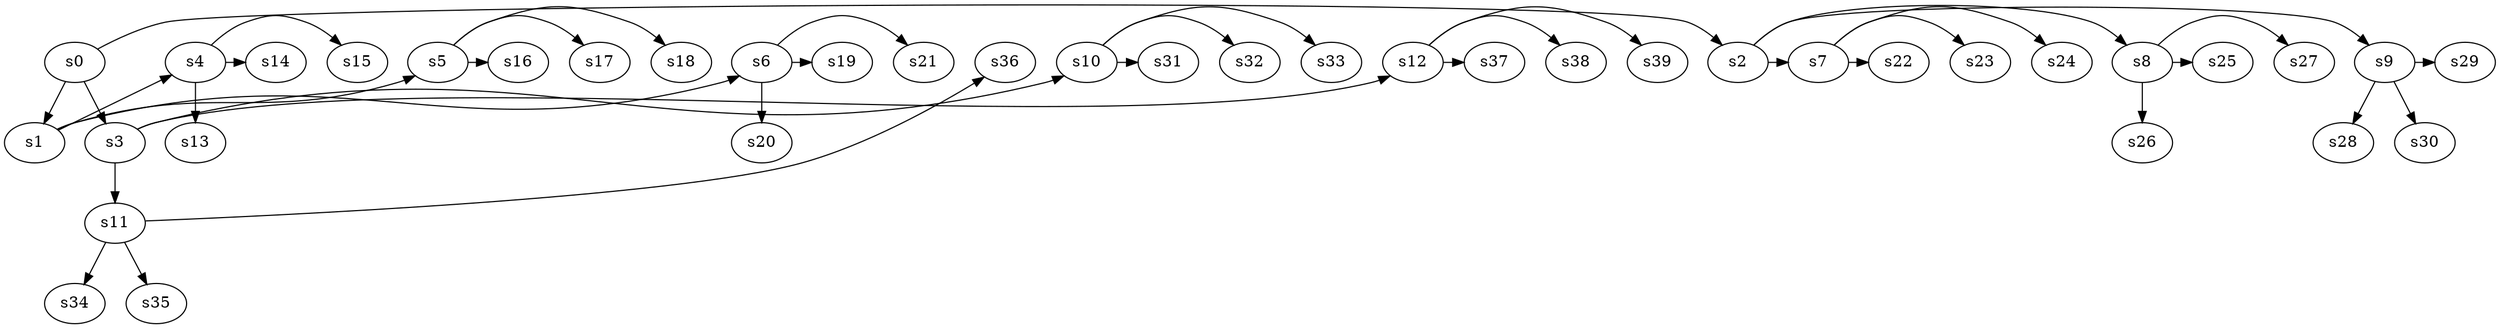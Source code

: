 digraph game_0374_branch_4_3 {
    s0 [name="s0", player=1];
    s1 [name="s1", player=1];
    s2 [name="s2", player=0];
    s3 [name="s3", player=0];
    s4 [name="s4", player=1];
    s5 [name="s5", player=0];
    s6 [name="s6", player=0];
    s7 [name="s7", player=0];
    s8 [name="s8", player=1];
    s9 [name="s9", player=0, target=1];
    s10 [name="s10", player=1];
    s11 [name="s11", player=0];
    s12 [name="s12", player=0, target=1];
    s13 [name="s13", player=0];
    s14 [name="s14", player=0];
    s15 [name="s15", player=1, target=1];
    s16 [name="s16", player=1];
    s17 [name="s17", player=0, target=1];
    s18 [name="s18", player=0];
    s19 [name="s19", player=1, target=1];
    s20 [name="s20", player=0];
    s21 [name="s21", player=1];
    s22 [name="s22", player=1];
    s23 [name="s23", player=0];
    s24 [name="s24", player=0];
    s25 [name="s25", player=0, target=1];
    s26 [name="s26", player=1, target=1];
    s27 [name="s27", player=1];
    s28 [name="s28", player=0, target=1];
    s29 [name="s29", player=1, target=1];
    s30 [name="s30", player=1];
    s31 [name="s31", player=0];
    s32 [name="s32", player=0];
    s33 [name="s33", player=0];
    s34 [name="s34", player=0];
    s35 [name="s35", player=1];
    s36 [name="s36", player=0];
    s37 [name="s37", player=0];
    s38 [name="s38", player=1];
    s39 [name="s39", player=1, target=1];

    s0 -> s1;
    s0 -> s2 [constraint="!(time % 5 == 0)"];
    s0 -> s3;
    s1 -> s4 [constraint="time % 3 == 0 || time % 3 == 1"];
    s1 -> s5 [constraint="time % 6 == 1"];
    s1 -> s6 [constraint="time % 2 == 0 || time % 4 == 1"];
    s2 -> s7 [constraint="time % 6 == 0"];
    s2 -> s8 [constraint="time % 4 == 2"];
    s2 -> s9 [constraint="time % 2 == 0 || time % 3 == 1"];
    s3 -> s10 [constraint="time == 0 || time == 2 || time == 5"];
    s3 -> s11;
    s3 -> s12 [constraint="!(time % 4 == 0)"];
    s4 -> s13;
    s4 -> s14 [constraint="time == 11"];
    s4 -> s15 [constraint="!(time % 5 == 0)"];
    s5 -> s16 [constraint="time % 5 == 1"];
    s5 -> s17 [constraint="time % 4 == 0 || time % 3 == 1"];
    s5 -> s18 [constraint="time % 3 == 0 || time % 3 == 1"];
    s6 -> s19 [constraint="time % 3 == 0 || time % 3 == 1"];
    s6 -> s20;
    s6 -> s21 [constraint="time % 2 == 0 || time % 2 == 1"];
    s7 -> s22 [constraint="time == 0 || time == 2 || time == 5 || time == 7"];
    s7 -> s23 [constraint="time % 2 == 0 || time % 3 == 1"];
    s7 -> s24 [constraint="time % 4 == 1"];
    s8 -> s25 [constraint="time % 6 == 2"];
    s8 -> s26;
    s8 -> s27 [constraint="time % 3 == 2"];
    s9 -> s28;
    s9 -> s29 [constraint="time % 3 == 0"];
    s9 -> s30;
    s10 -> s31 [constraint="time % 2 == 0"];
    s10 -> s32 [constraint="time % 2 == 1"];
    s10 -> s33 [constraint="!(time % 5 == 0)"];
    s11 -> s34;
    s11 -> s35;
    s11 -> s36 [constraint="time % 2 == 0 || time % 3 == 1"];
    s12 -> s37 [constraint="time == 12 || time == 14"];
    s12 -> s38 [constraint="time == 3 || time == 5 || time == 14"];
    s12 -> s39 [constraint="time % 2 == 1"];
}
